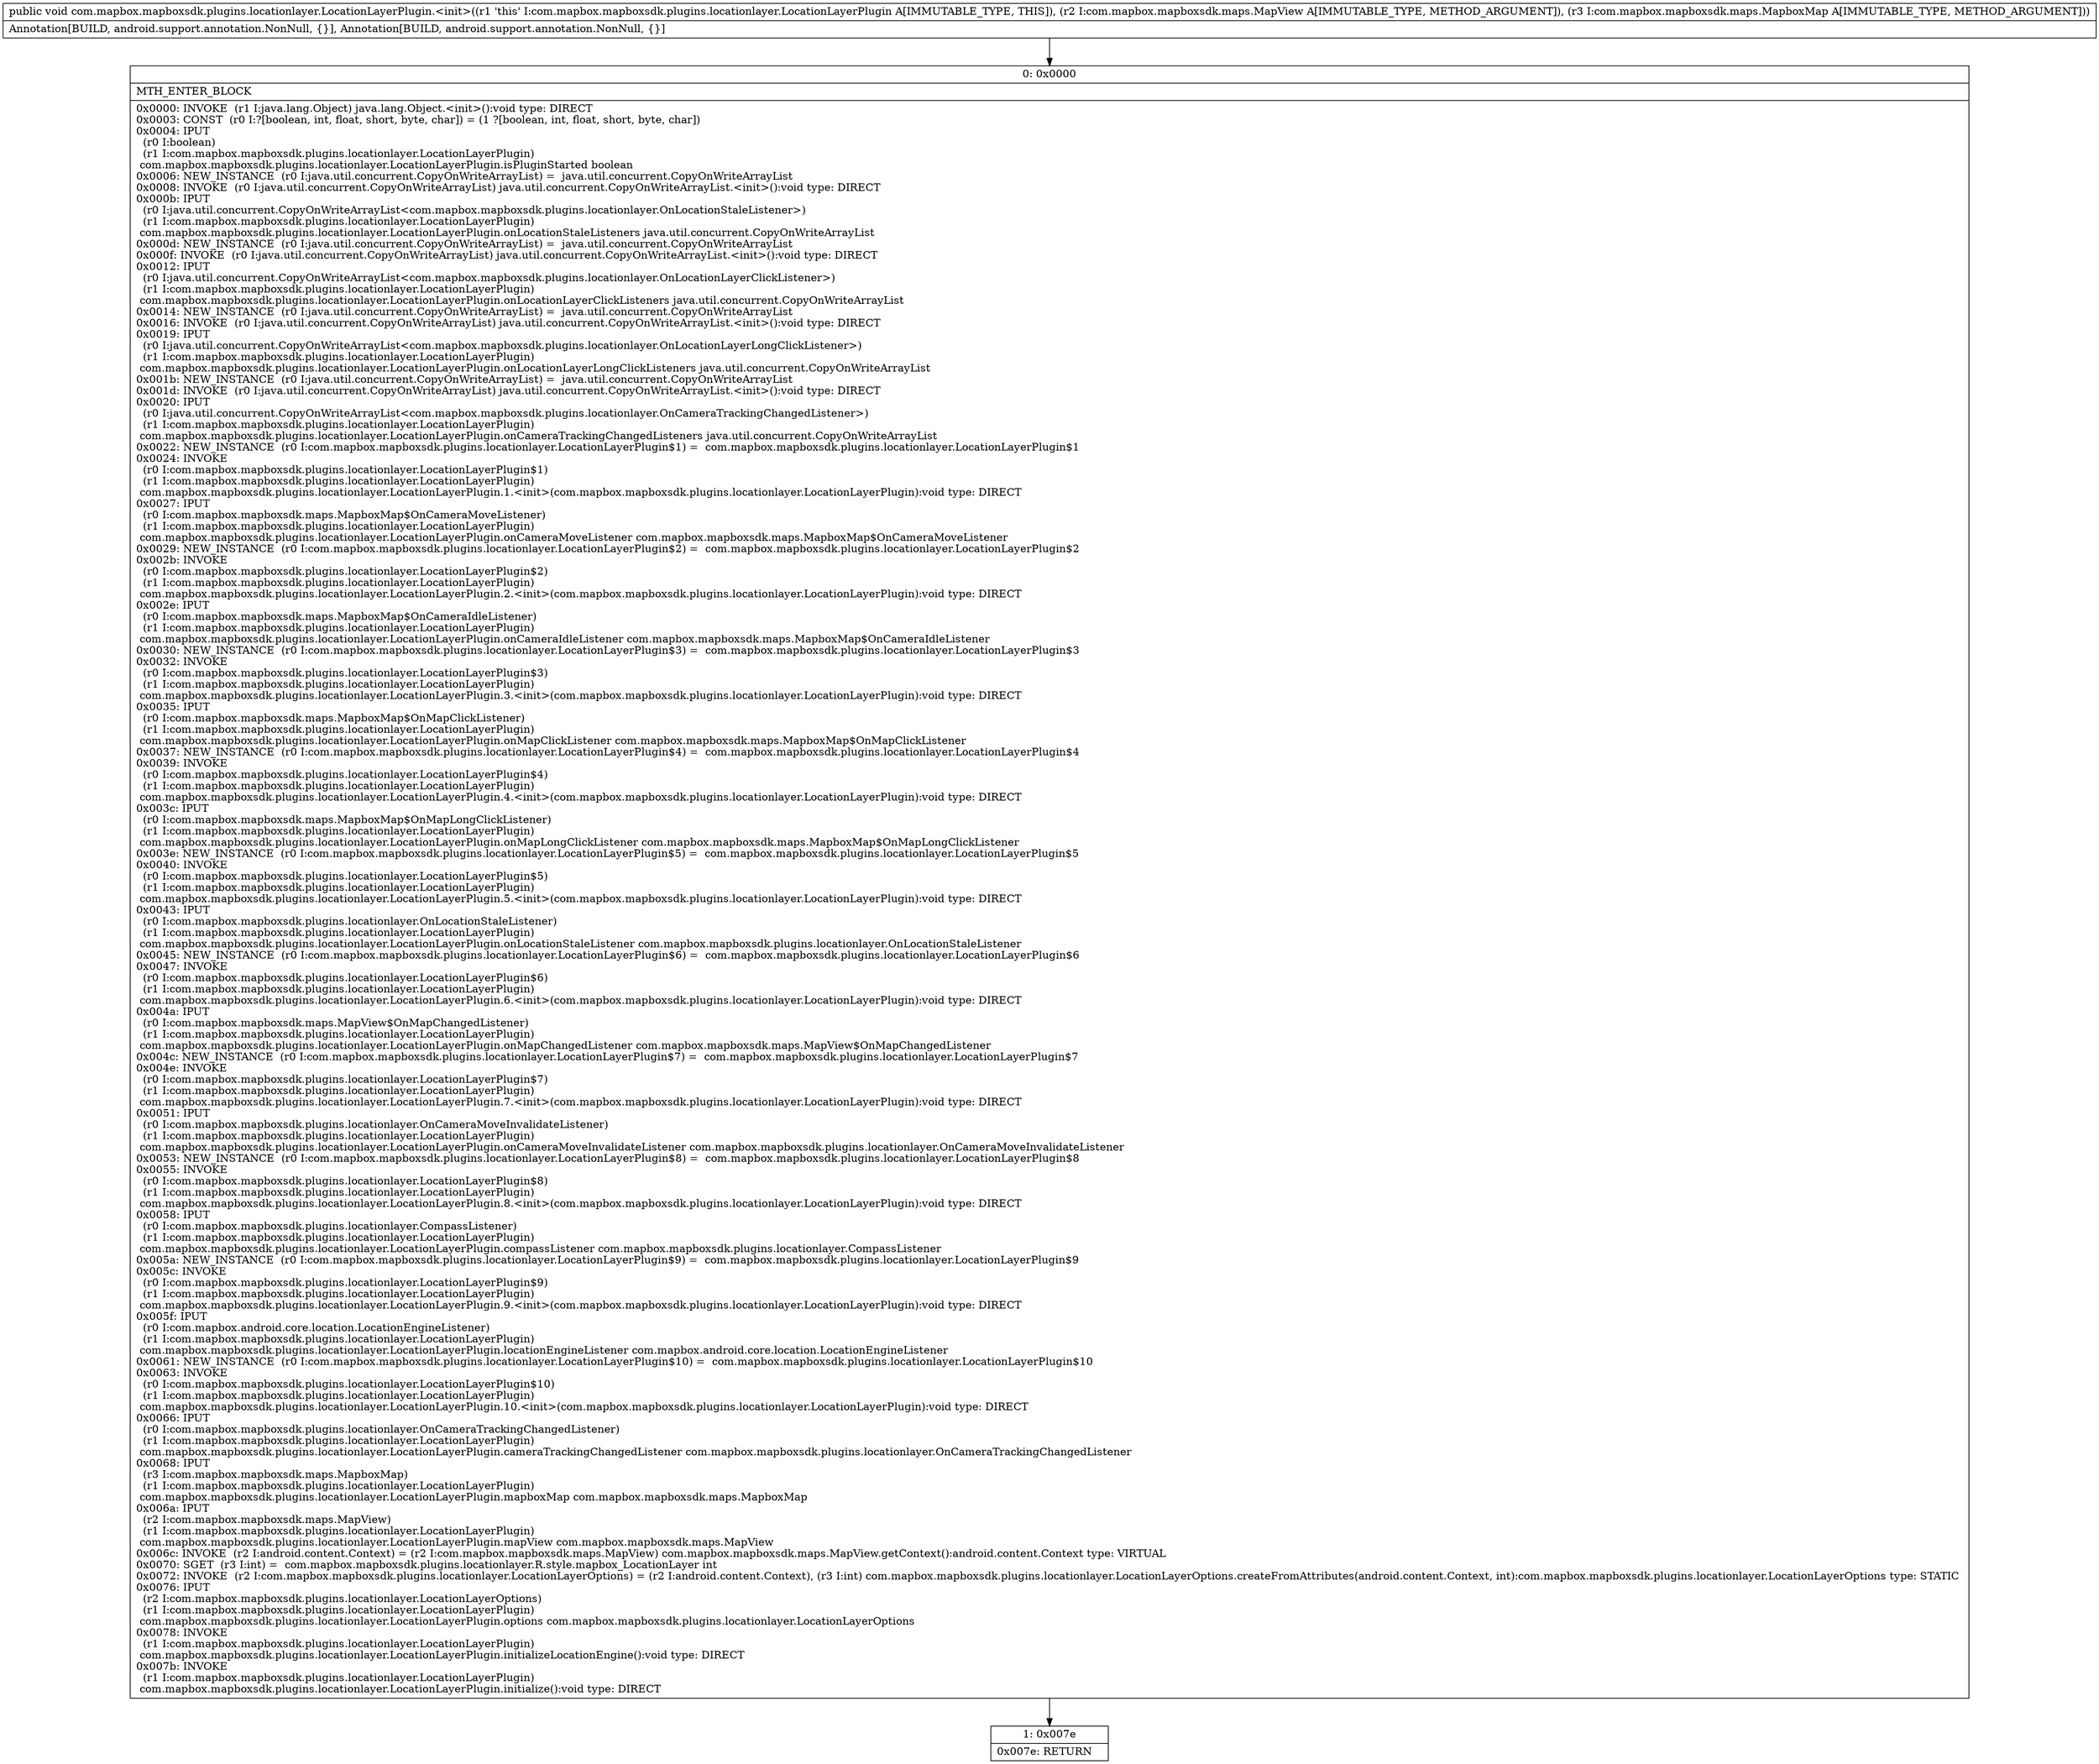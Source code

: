 digraph "CFG forcom.mapbox.mapboxsdk.plugins.locationlayer.LocationLayerPlugin.\<init\>(Lcom\/mapbox\/mapboxsdk\/maps\/MapView;Lcom\/mapbox\/mapboxsdk\/maps\/MapboxMap;)V" {
Node_0 [shape=record,label="{0\:\ 0x0000|MTH_ENTER_BLOCK\l|0x0000: INVOKE  (r1 I:java.lang.Object) java.lang.Object.\<init\>():void type: DIRECT \l0x0003: CONST  (r0 I:?[boolean, int, float, short, byte, char]) = (1 ?[boolean, int, float, short, byte, char]) \l0x0004: IPUT  \l  (r0 I:boolean)\l  (r1 I:com.mapbox.mapboxsdk.plugins.locationlayer.LocationLayerPlugin)\l com.mapbox.mapboxsdk.plugins.locationlayer.LocationLayerPlugin.isPluginStarted boolean \l0x0006: NEW_INSTANCE  (r0 I:java.util.concurrent.CopyOnWriteArrayList) =  java.util.concurrent.CopyOnWriteArrayList \l0x0008: INVOKE  (r0 I:java.util.concurrent.CopyOnWriteArrayList) java.util.concurrent.CopyOnWriteArrayList.\<init\>():void type: DIRECT \l0x000b: IPUT  \l  (r0 I:java.util.concurrent.CopyOnWriteArrayList\<com.mapbox.mapboxsdk.plugins.locationlayer.OnLocationStaleListener\>)\l  (r1 I:com.mapbox.mapboxsdk.plugins.locationlayer.LocationLayerPlugin)\l com.mapbox.mapboxsdk.plugins.locationlayer.LocationLayerPlugin.onLocationStaleListeners java.util.concurrent.CopyOnWriteArrayList \l0x000d: NEW_INSTANCE  (r0 I:java.util.concurrent.CopyOnWriteArrayList) =  java.util.concurrent.CopyOnWriteArrayList \l0x000f: INVOKE  (r0 I:java.util.concurrent.CopyOnWriteArrayList) java.util.concurrent.CopyOnWriteArrayList.\<init\>():void type: DIRECT \l0x0012: IPUT  \l  (r0 I:java.util.concurrent.CopyOnWriteArrayList\<com.mapbox.mapboxsdk.plugins.locationlayer.OnLocationLayerClickListener\>)\l  (r1 I:com.mapbox.mapboxsdk.plugins.locationlayer.LocationLayerPlugin)\l com.mapbox.mapboxsdk.plugins.locationlayer.LocationLayerPlugin.onLocationLayerClickListeners java.util.concurrent.CopyOnWriteArrayList \l0x0014: NEW_INSTANCE  (r0 I:java.util.concurrent.CopyOnWriteArrayList) =  java.util.concurrent.CopyOnWriteArrayList \l0x0016: INVOKE  (r0 I:java.util.concurrent.CopyOnWriteArrayList) java.util.concurrent.CopyOnWriteArrayList.\<init\>():void type: DIRECT \l0x0019: IPUT  \l  (r0 I:java.util.concurrent.CopyOnWriteArrayList\<com.mapbox.mapboxsdk.plugins.locationlayer.OnLocationLayerLongClickListener\>)\l  (r1 I:com.mapbox.mapboxsdk.plugins.locationlayer.LocationLayerPlugin)\l com.mapbox.mapboxsdk.plugins.locationlayer.LocationLayerPlugin.onLocationLayerLongClickListeners java.util.concurrent.CopyOnWriteArrayList \l0x001b: NEW_INSTANCE  (r0 I:java.util.concurrent.CopyOnWriteArrayList) =  java.util.concurrent.CopyOnWriteArrayList \l0x001d: INVOKE  (r0 I:java.util.concurrent.CopyOnWriteArrayList) java.util.concurrent.CopyOnWriteArrayList.\<init\>():void type: DIRECT \l0x0020: IPUT  \l  (r0 I:java.util.concurrent.CopyOnWriteArrayList\<com.mapbox.mapboxsdk.plugins.locationlayer.OnCameraTrackingChangedListener\>)\l  (r1 I:com.mapbox.mapboxsdk.plugins.locationlayer.LocationLayerPlugin)\l com.mapbox.mapboxsdk.plugins.locationlayer.LocationLayerPlugin.onCameraTrackingChangedListeners java.util.concurrent.CopyOnWriteArrayList \l0x0022: NEW_INSTANCE  (r0 I:com.mapbox.mapboxsdk.plugins.locationlayer.LocationLayerPlugin$1) =  com.mapbox.mapboxsdk.plugins.locationlayer.LocationLayerPlugin$1 \l0x0024: INVOKE  \l  (r0 I:com.mapbox.mapboxsdk.plugins.locationlayer.LocationLayerPlugin$1)\l  (r1 I:com.mapbox.mapboxsdk.plugins.locationlayer.LocationLayerPlugin)\l com.mapbox.mapboxsdk.plugins.locationlayer.LocationLayerPlugin.1.\<init\>(com.mapbox.mapboxsdk.plugins.locationlayer.LocationLayerPlugin):void type: DIRECT \l0x0027: IPUT  \l  (r0 I:com.mapbox.mapboxsdk.maps.MapboxMap$OnCameraMoveListener)\l  (r1 I:com.mapbox.mapboxsdk.plugins.locationlayer.LocationLayerPlugin)\l com.mapbox.mapboxsdk.plugins.locationlayer.LocationLayerPlugin.onCameraMoveListener com.mapbox.mapboxsdk.maps.MapboxMap$OnCameraMoveListener \l0x0029: NEW_INSTANCE  (r0 I:com.mapbox.mapboxsdk.plugins.locationlayer.LocationLayerPlugin$2) =  com.mapbox.mapboxsdk.plugins.locationlayer.LocationLayerPlugin$2 \l0x002b: INVOKE  \l  (r0 I:com.mapbox.mapboxsdk.plugins.locationlayer.LocationLayerPlugin$2)\l  (r1 I:com.mapbox.mapboxsdk.plugins.locationlayer.LocationLayerPlugin)\l com.mapbox.mapboxsdk.plugins.locationlayer.LocationLayerPlugin.2.\<init\>(com.mapbox.mapboxsdk.plugins.locationlayer.LocationLayerPlugin):void type: DIRECT \l0x002e: IPUT  \l  (r0 I:com.mapbox.mapboxsdk.maps.MapboxMap$OnCameraIdleListener)\l  (r1 I:com.mapbox.mapboxsdk.plugins.locationlayer.LocationLayerPlugin)\l com.mapbox.mapboxsdk.plugins.locationlayer.LocationLayerPlugin.onCameraIdleListener com.mapbox.mapboxsdk.maps.MapboxMap$OnCameraIdleListener \l0x0030: NEW_INSTANCE  (r0 I:com.mapbox.mapboxsdk.plugins.locationlayer.LocationLayerPlugin$3) =  com.mapbox.mapboxsdk.plugins.locationlayer.LocationLayerPlugin$3 \l0x0032: INVOKE  \l  (r0 I:com.mapbox.mapboxsdk.plugins.locationlayer.LocationLayerPlugin$3)\l  (r1 I:com.mapbox.mapboxsdk.plugins.locationlayer.LocationLayerPlugin)\l com.mapbox.mapboxsdk.plugins.locationlayer.LocationLayerPlugin.3.\<init\>(com.mapbox.mapboxsdk.plugins.locationlayer.LocationLayerPlugin):void type: DIRECT \l0x0035: IPUT  \l  (r0 I:com.mapbox.mapboxsdk.maps.MapboxMap$OnMapClickListener)\l  (r1 I:com.mapbox.mapboxsdk.plugins.locationlayer.LocationLayerPlugin)\l com.mapbox.mapboxsdk.plugins.locationlayer.LocationLayerPlugin.onMapClickListener com.mapbox.mapboxsdk.maps.MapboxMap$OnMapClickListener \l0x0037: NEW_INSTANCE  (r0 I:com.mapbox.mapboxsdk.plugins.locationlayer.LocationLayerPlugin$4) =  com.mapbox.mapboxsdk.plugins.locationlayer.LocationLayerPlugin$4 \l0x0039: INVOKE  \l  (r0 I:com.mapbox.mapboxsdk.plugins.locationlayer.LocationLayerPlugin$4)\l  (r1 I:com.mapbox.mapboxsdk.plugins.locationlayer.LocationLayerPlugin)\l com.mapbox.mapboxsdk.plugins.locationlayer.LocationLayerPlugin.4.\<init\>(com.mapbox.mapboxsdk.plugins.locationlayer.LocationLayerPlugin):void type: DIRECT \l0x003c: IPUT  \l  (r0 I:com.mapbox.mapboxsdk.maps.MapboxMap$OnMapLongClickListener)\l  (r1 I:com.mapbox.mapboxsdk.plugins.locationlayer.LocationLayerPlugin)\l com.mapbox.mapboxsdk.plugins.locationlayer.LocationLayerPlugin.onMapLongClickListener com.mapbox.mapboxsdk.maps.MapboxMap$OnMapLongClickListener \l0x003e: NEW_INSTANCE  (r0 I:com.mapbox.mapboxsdk.plugins.locationlayer.LocationLayerPlugin$5) =  com.mapbox.mapboxsdk.plugins.locationlayer.LocationLayerPlugin$5 \l0x0040: INVOKE  \l  (r0 I:com.mapbox.mapboxsdk.plugins.locationlayer.LocationLayerPlugin$5)\l  (r1 I:com.mapbox.mapboxsdk.plugins.locationlayer.LocationLayerPlugin)\l com.mapbox.mapboxsdk.plugins.locationlayer.LocationLayerPlugin.5.\<init\>(com.mapbox.mapboxsdk.plugins.locationlayer.LocationLayerPlugin):void type: DIRECT \l0x0043: IPUT  \l  (r0 I:com.mapbox.mapboxsdk.plugins.locationlayer.OnLocationStaleListener)\l  (r1 I:com.mapbox.mapboxsdk.plugins.locationlayer.LocationLayerPlugin)\l com.mapbox.mapboxsdk.plugins.locationlayer.LocationLayerPlugin.onLocationStaleListener com.mapbox.mapboxsdk.plugins.locationlayer.OnLocationStaleListener \l0x0045: NEW_INSTANCE  (r0 I:com.mapbox.mapboxsdk.plugins.locationlayer.LocationLayerPlugin$6) =  com.mapbox.mapboxsdk.plugins.locationlayer.LocationLayerPlugin$6 \l0x0047: INVOKE  \l  (r0 I:com.mapbox.mapboxsdk.plugins.locationlayer.LocationLayerPlugin$6)\l  (r1 I:com.mapbox.mapboxsdk.plugins.locationlayer.LocationLayerPlugin)\l com.mapbox.mapboxsdk.plugins.locationlayer.LocationLayerPlugin.6.\<init\>(com.mapbox.mapboxsdk.plugins.locationlayer.LocationLayerPlugin):void type: DIRECT \l0x004a: IPUT  \l  (r0 I:com.mapbox.mapboxsdk.maps.MapView$OnMapChangedListener)\l  (r1 I:com.mapbox.mapboxsdk.plugins.locationlayer.LocationLayerPlugin)\l com.mapbox.mapboxsdk.plugins.locationlayer.LocationLayerPlugin.onMapChangedListener com.mapbox.mapboxsdk.maps.MapView$OnMapChangedListener \l0x004c: NEW_INSTANCE  (r0 I:com.mapbox.mapboxsdk.plugins.locationlayer.LocationLayerPlugin$7) =  com.mapbox.mapboxsdk.plugins.locationlayer.LocationLayerPlugin$7 \l0x004e: INVOKE  \l  (r0 I:com.mapbox.mapboxsdk.plugins.locationlayer.LocationLayerPlugin$7)\l  (r1 I:com.mapbox.mapboxsdk.plugins.locationlayer.LocationLayerPlugin)\l com.mapbox.mapboxsdk.plugins.locationlayer.LocationLayerPlugin.7.\<init\>(com.mapbox.mapboxsdk.plugins.locationlayer.LocationLayerPlugin):void type: DIRECT \l0x0051: IPUT  \l  (r0 I:com.mapbox.mapboxsdk.plugins.locationlayer.OnCameraMoveInvalidateListener)\l  (r1 I:com.mapbox.mapboxsdk.plugins.locationlayer.LocationLayerPlugin)\l com.mapbox.mapboxsdk.plugins.locationlayer.LocationLayerPlugin.onCameraMoveInvalidateListener com.mapbox.mapboxsdk.plugins.locationlayer.OnCameraMoveInvalidateListener \l0x0053: NEW_INSTANCE  (r0 I:com.mapbox.mapboxsdk.plugins.locationlayer.LocationLayerPlugin$8) =  com.mapbox.mapboxsdk.plugins.locationlayer.LocationLayerPlugin$8 \l0x0055: INVOKE  \l  (r0 I:com.mapbox.mapboxsdk.plugins.locationlayer.LocationLayerPlugin$8)\l  (r1 I:com.mapbox.mapboxsdk.plugins.locationlayer.LocationLayerPlugin)\l com.mapbox.mapboxsdk.plugins.locationlayer.LocationLayerPlugin.8.\<init\>(com.mapbox.mapboxsdk.plugins.locationlayer.LocationLayerPlugin):void type: DIRECT \l0x0058: IPUT  \l  (r0 I:com.mapbox.mapboxsdk.plugins.locationlayer.CompassListener)\l  (r1 I:com.mapbox.mapboxsdk.plugins.locationlayer.LocationLayerPlugin)\l com.mapbox.mapboxsdk.plugins.locationlayer.LocationLayerPlugin.compassListener com.mapbox.mapboxsdk.plugins.locationlayer.CompassListener \l0x005a: NEW_INSTANCE  (r0 I:com.mapbox.mapboxsdk.plugins.locationlayer.LocationLayerPlugin$9) =  com.mapbox.mapboxsdk.plugins.locationlayer.LocationLayerPlugin$9 \l0x005c: INVOKE  \l  (r0 I:com.mapbox.mapboxsdk.plugins.locationlayer.LocationLayerPlugin$9)\l  (r1 I:com.mapbox.mapboxsdk.plugins.locationlayer.LocationLayerPlugin)\l com.mapbox.mapboxsdk.plugins.locationlayer.LocationLayerPlugin.9.\<init\>(com.mapbox.mapboxsdk.plugins.locationlayer.LocationLayerPlugin):void type: DIRECT \l0x005f: IPUT  \l  (r0 I:com.mapbox.android.core.location.LocationEngineListener)\l  (r1 I:com.mapbox.mapboxsdk.plugins.locationlayer.LocationLayerPlugin)\l com.mapbox.mapboxsdk.plugins.locationlayer.LocationLayerPlugin.locationEngineListener com.mapbox.android.core.location.LocationEngineListener \l0x0061: NEW_INSTANCE  (r0 I:com.mapbox.mapboxsdk.plugins.locationlayer.LocationLayerPlugin$10) =  com.mapbox.mapboxsdk.plugins.locationlayer.LocationLayerPlugin$10 \l0x0063: INVOKE  \l  (r0 I:com.mapbox.mapboxsdk.plugins.locationlayer.LocationLayerPlugin$10)\l  (r1 I:com.mapbox.mapboxsdk.plugins.locationlayer.LocationLayerPlugin)\l com.mapbox.mapboxsdk.plugins.locationlayer.LocationLayerPlugin.10.\<init\>(com.mapbox.mapboxsdk.plugins.locationlayer.LocationLayerPlugin):void type: DIRECT \l0x0066: IPUT  \l  (r0 I:com.mapbox.mapboxsdk.plugins.locationlayer.OnCameraTrackingChangedListener)\l  (r1 I:com.mapbox.mapboxsdk.plugins.locationlayer.LocationLayerPlugin)\l com.mapbox.mapboxsdk.plugins.locationlayer.LocationLayerPlugin.cameraTrackingChangedListener com.mapbox.mapboxsdk.plugins.locationlayer.OnCameraTrackingChangedListener \l0x0068: IPUT  \l  (r3 I:com.mapbox.mapboxsdk.maps.MapboxMap)\l  (r1 I:com.mapbox.mapboxsdk.plugins.locationlayer.LocationLayerPlugin)\l com.mapbox.mapboxsdk.plugins.locationlayer.LocationLayerPlugin.mapboxMap com.mapbox.mapboxsdk.maps.MapboxMap \l0x006a: IPUT  \l  (r2 I:com.mapbox.mapboxsdk.maps.MapView)\l  (r1 I:com.mapbox.mapboxsdk.plugins.locationlayer.LocationLayerPlugin)\l com.mapbox.mapboxsdk.plugins.locationlayer.LocationLayerPlugin.mapView com.mapbox.mapboxsdk.maps.MapView \l0x006c: INVOKE  (r2 I:android.content.Context) = (r2 I:com.mapbox.mapboxsdk.maps.MapView) com.mapbox.mapboxsdk.maps.MapView.getContext():android.content.Context type: VIRTUAL \l0x0070: SGET  (r3 I:int) =  com.mapbox.mapboxsdk.plugins.locationlayer.R.style.mapbox_LocationLayer int \l0x0072: INVOKE  (r2 I:com.mapbox.mapboxsdk.plugins.locationlayer.LocationLayerOptions) = (r2 I:android.content.Context), (r3 I:int) com.mapbox.mapboxsdk.plugins.locationlayer.LocationLayerOptions.createFromAttributes(android.content.Context, int):com.mapbox.mapboxsdk.plugins.locationlayer.LocationLayerOptions type: STATIC \l0x0076: IPUT  \l  (r2 I:com.mapbox.mapboxsdk.plugins.locationlayer.LocationLayerOptions)\l  (r1 I:com.mapbox.mapboxsdk.plugins.locationlayer.LocationLayerPlugin)\l com.mapbox.mapboxsdk.plugins.locationlayer.LocationLayerPlugin.options com.mapbox.mapboxsdk.plugins.locationlayer.LocationLayerOptions \l0x0078: INVOKE  \l  (r1 I:com.mapbox.mapboxsdk.plugins.locationlayer.LocationLayerPlugin)\l com.mapbox.mapboxsdk.plugins.locationlayer.LocationLayerPlugin.initializeLocationEngine():void type: DIRECT \l0x007b: INVOKE  \l  (r1 I:com.mapbox.mapboxsdk.plugins.locationlayer.LocationLayerPlugin)\l com.mapbox.mapboxsdk.plugins.locationlayer.LocationLayerPlugin.initialize():void type: DIRECT \l}"];
Node_1 [shape=record,label="{1\:\ 0x007e|0x007e: RETURN   \l}"];
MethodNode[shape=record,label="{public void com.mapbox.mapboxsdk.plugins.locationlayer.LocationLayerPlugin.\<init\>((r1 'this' I:com.mapbox.mapboxsdk.plugins.locationlayer.LocationLayerPlugin A[IMMUTABLE_TYPE, THIS]), (r2 I:com.mapbox.mapboxsdk.maps.MapView A[IMMUTABLE_TYPE, METHOD_ARGUMENT]), (r3 I:com.mapbox.mapboxsdk.maps.MapboxMap A[IMMUTABLE_TYPE, METHOD_ARGUMENT]))  | Annotation[BUILD, android.support.annotation.NonNull, \{\}], Annotation[BUILD, android.support.annotation.NonNull, \{\}]\l}"];
MethodNode -> Node_0;
Node_0 -> Node_1;
}

